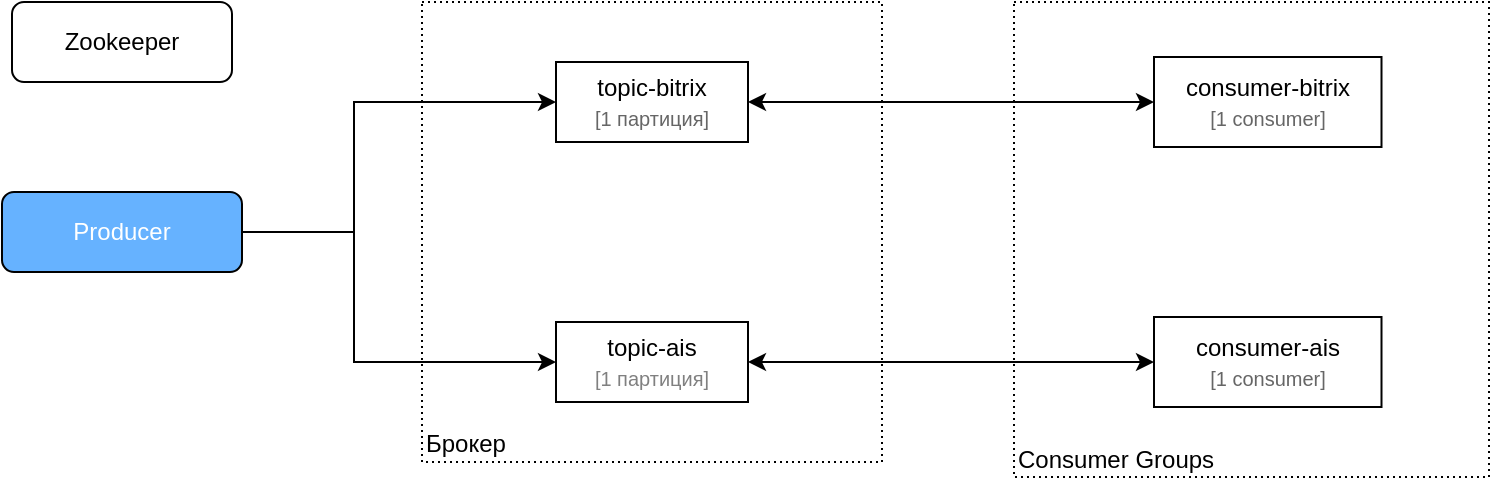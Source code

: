 <mxfile version="23.1.2" type="device">
  <diagram id="C5RBs43oDa-KdzZeNtuy" name="Page-1">
    <mxGraphModel dx="1105" dy="620" grid="1" gridSize="10" guides="1" tooltips="1" connect="1" arrows="1" fold="1" page="1" pageScale="1" pageWidth="827" pageHeight="1169" math="0" shadow="0">
      <root>
        <mxCell id="WIyWlLk6GJQsqaUBKTNV-0" />
        <mxCell id="WIyWlLk6GJQsqaUBKTNV-1" parent="WIyWlLk6GJQsqaUBKTNV-0" />
        <mxCell id="L6Ii5UnxxRntcKlY0uWE-14" value="Consumer Groups" style="whiteSpace=wrap;html=1;aspect=fixed;dashed=1;dashPattern=1 2;align=left;verticalAlign=bottom;" vertex="1" parent="WIyWlLk6GJQsqaUBKTNV-1">
          <mxGeometry x="548" y="30" width="237.5" height="237.5" as="geometry" />
        </mxCell>
        <mxCell id="L6Ii5UnxxRntcKlY0uWE-0" value="Брокер" style="whiteSpace=wrap;html=1;aspect=fixed;dashed=1;dashPattern=1 2;align=left;verticalAlign=bottom;" vertex="1" parent="WIyWlLk6GJQsqaUBKTNV-1">
          <mxGeometry x="252" y="30" width="230" height="230" as="geometry" />
        </mxCell>
        <mxCell id="L6Ii5UnxxRntcKlY0uWE-6" style="edgeStyle=orthogonalEdgeStyle;rounded=0;orthogonalLoop=1;jettySize=auto;html=1;entryX=0;entryY=0.5;entryDx=0;entryDy=0;" edge="1" parent="WIyWlLk6GJQsqaUBKTNV-1" source="WIyWlLk6GJQsqaUBKTNV-3" target="L6Ii5UnxxRntcKlY0uWE-1">
          <mxGeometry relative="1" as="geometry">
            <Array as="points">
              <mxPoint x="218" y="145" />
              <mxPoint x="218" y="80" />
            </Array>
          </mxGeometry>
        </mxCell>
        <mxCell id="L6Ii5UnxxRntcKlY0uWE-7" style="edgeStyle=orthogonalEdgeStyle;rounded=0;orthogonalLoop=1;jettySize=auto;html=1;entryX=0;entryY=0.5;entryDx=0;entryDy=0;" edge="1" parent="WIyWlLk6GJQsqaUBKTNV-1" source="WIyWlLk6GJQsqaUBKTNV-3" target="L6Ii5UnxxRntcKlY0uWE-2">
          <mxGeometry relative="1" as="geometry">
            <Array as="points">
              <mxPoint x="218" y="145" />
              <mxPoint x="218" y="210" />
            </Array>
          </mxGeometry>
        </mxCell>
        <mxCell id="WIyWlLk6GJQsqaUBKTNV-3" value="Producer" style="rounded=1;whiteSpace=wrap;html=1;fontSize=12;glass=0;strokeWidth=1;shadow=0;fillColor=#66B2FF;fontColor=#FFFFFF;" parent="WIyWlLk6GJQsqaUBKTNV-1" vertex="1">
          <mxGeometry x="42" y="125" width="120" height="40" as="geometry" />
        </mxCell>
        <mxCell id="L6Ii5UnxxRntcKlY0uWE-1" value="&lt;font style=&quot;&quot;&gt;topic-bitrix&lt;br&gt;&lt;/font&gt;&lt;font color=&quot;#666666&quot; style=&quot;font-size: 10px;&quot;&gt;[1 партиция]&lt;/font&gt;" style="rounded=0;whiteSpace=wrap;html=1;" vertex="1" parent="WIyWlLk6GJQsqaUBKTNV-1">
          <mxGeometry x="319" y="60" width="96" height="40" as="geometry" />
        </mxCell>
        <mxCell id="L6Ii5UnxxRntcKlY0uWE-2" value="topic-ais&lt;br&gt;&lt;font color=&quot;#808080&quot; style=&quot;font-size: 10px;&quot;&gt;[1 партиция]&lt;/font&gt;" style="rounded=0;whiteSpace=wrap;html=1;" vertex="1" parent="WIyWlLk6GJQsqaUBKTNV-1">
          <mxGeometry x="319" y="190" width="96" height="40" as="geometry" />
        </mxCell>
        <mxCell id="L6Ii5UnxxRntcKlY0uWE-17" style="edgeStyle=orthogonalEdgeStyle;rounded=0;orthogonalLoop=1;jettySize=auto;html=1;entryX=1;entryY=0.5;entryDx=0;entryDy=0;startArrow=classic;startFill=1;exitX=0;exitY=0.5;exitDx=0;exitDy=0;" edge="1" parent="WIyWlLk6GJQsqaUBKTNV-1" source="L6Ii5UnxxRntcKlY0uWE-15" target="L6Ii5UnxxRntcKlY0uWE-1">
          <mxGeometry relative="1" as="geometry">
            <mxPoint x="548" y="80" as="sourcePoint" />
          </mxGeometry>
        </mxCell>
        <mxCell id="L6Ii5UnxxRntcKlY0uWE-10" value="Zookeeper" style="rounded=1;whiteSpace=wrap;html=1;" vertex="1" parent="WIyWlLk6GJQsqaUBKTNV-1">
          <mxGeometry x="47" y="30" width="110" height="40" as="geometry" />
        </mxCell>
        <mxCell id="L6Ii5UnxxRntcKlY0uWE-16" style="edgeStyle=orthogonalEdgeStyle;rounded=0;orthogonalLoop=1;jettySize=auto;html=1;entryX=1;entryY=0.5;entryDx=0;entryDy=0;startArrow=classic;startFill=1;exitX=0;exitY=0.5;exitDx=0;exitDy=0;" edge="1" parent="WIyWlLk6GJQsqaUBKTNV-1" source="L6Ii5UnxxRntcKlY0uWE-19" target="L6Ii5UnxxRntcKlY0uWE-2">
          <mxGeometry relative="1" as="geometry" />
        </mxCell>
        <mxCell id="L6Ii5UnxxRntcKlY0uWE-15" value="consumer-bitrix&lt;br&gt;&lt;font color=&quot;#666666&quot; style=&quot;font-size: 10px;&quot;&gt;[1 consumer]&lt;/font&gt;" style="rounded=0;whiteSpace=wrap;html=1;" vertex="1" parent="WIyWlLk6GJQsqaUBKTNV-1">
          <mxGeometry x="618" y="57.5" width="113.75" height="45" as="geometry" />
        </mxCell>
        <mxCell id="L6Ii5UnxxRntcKlY0uWE-19" value="consumer-ais&lt;br&gt;&lt;font color=&quot;#666666&quot; style=&quot;font-size: 10px;&quot;&gt;[1 consumer]&lt;/font&gt;" style="rounded=0;whiteSpace=wrap;html=1;" vertex="1" parent="WIyWlLk6GJQsqaUBKTNV-1">
          <mxGeometry x="618" y="187.5" width="113.75" height="45" as="geometry" />
        </mxCell>
      </root>
    </mxGraphModel>
  </diagram>
</mxfile>
